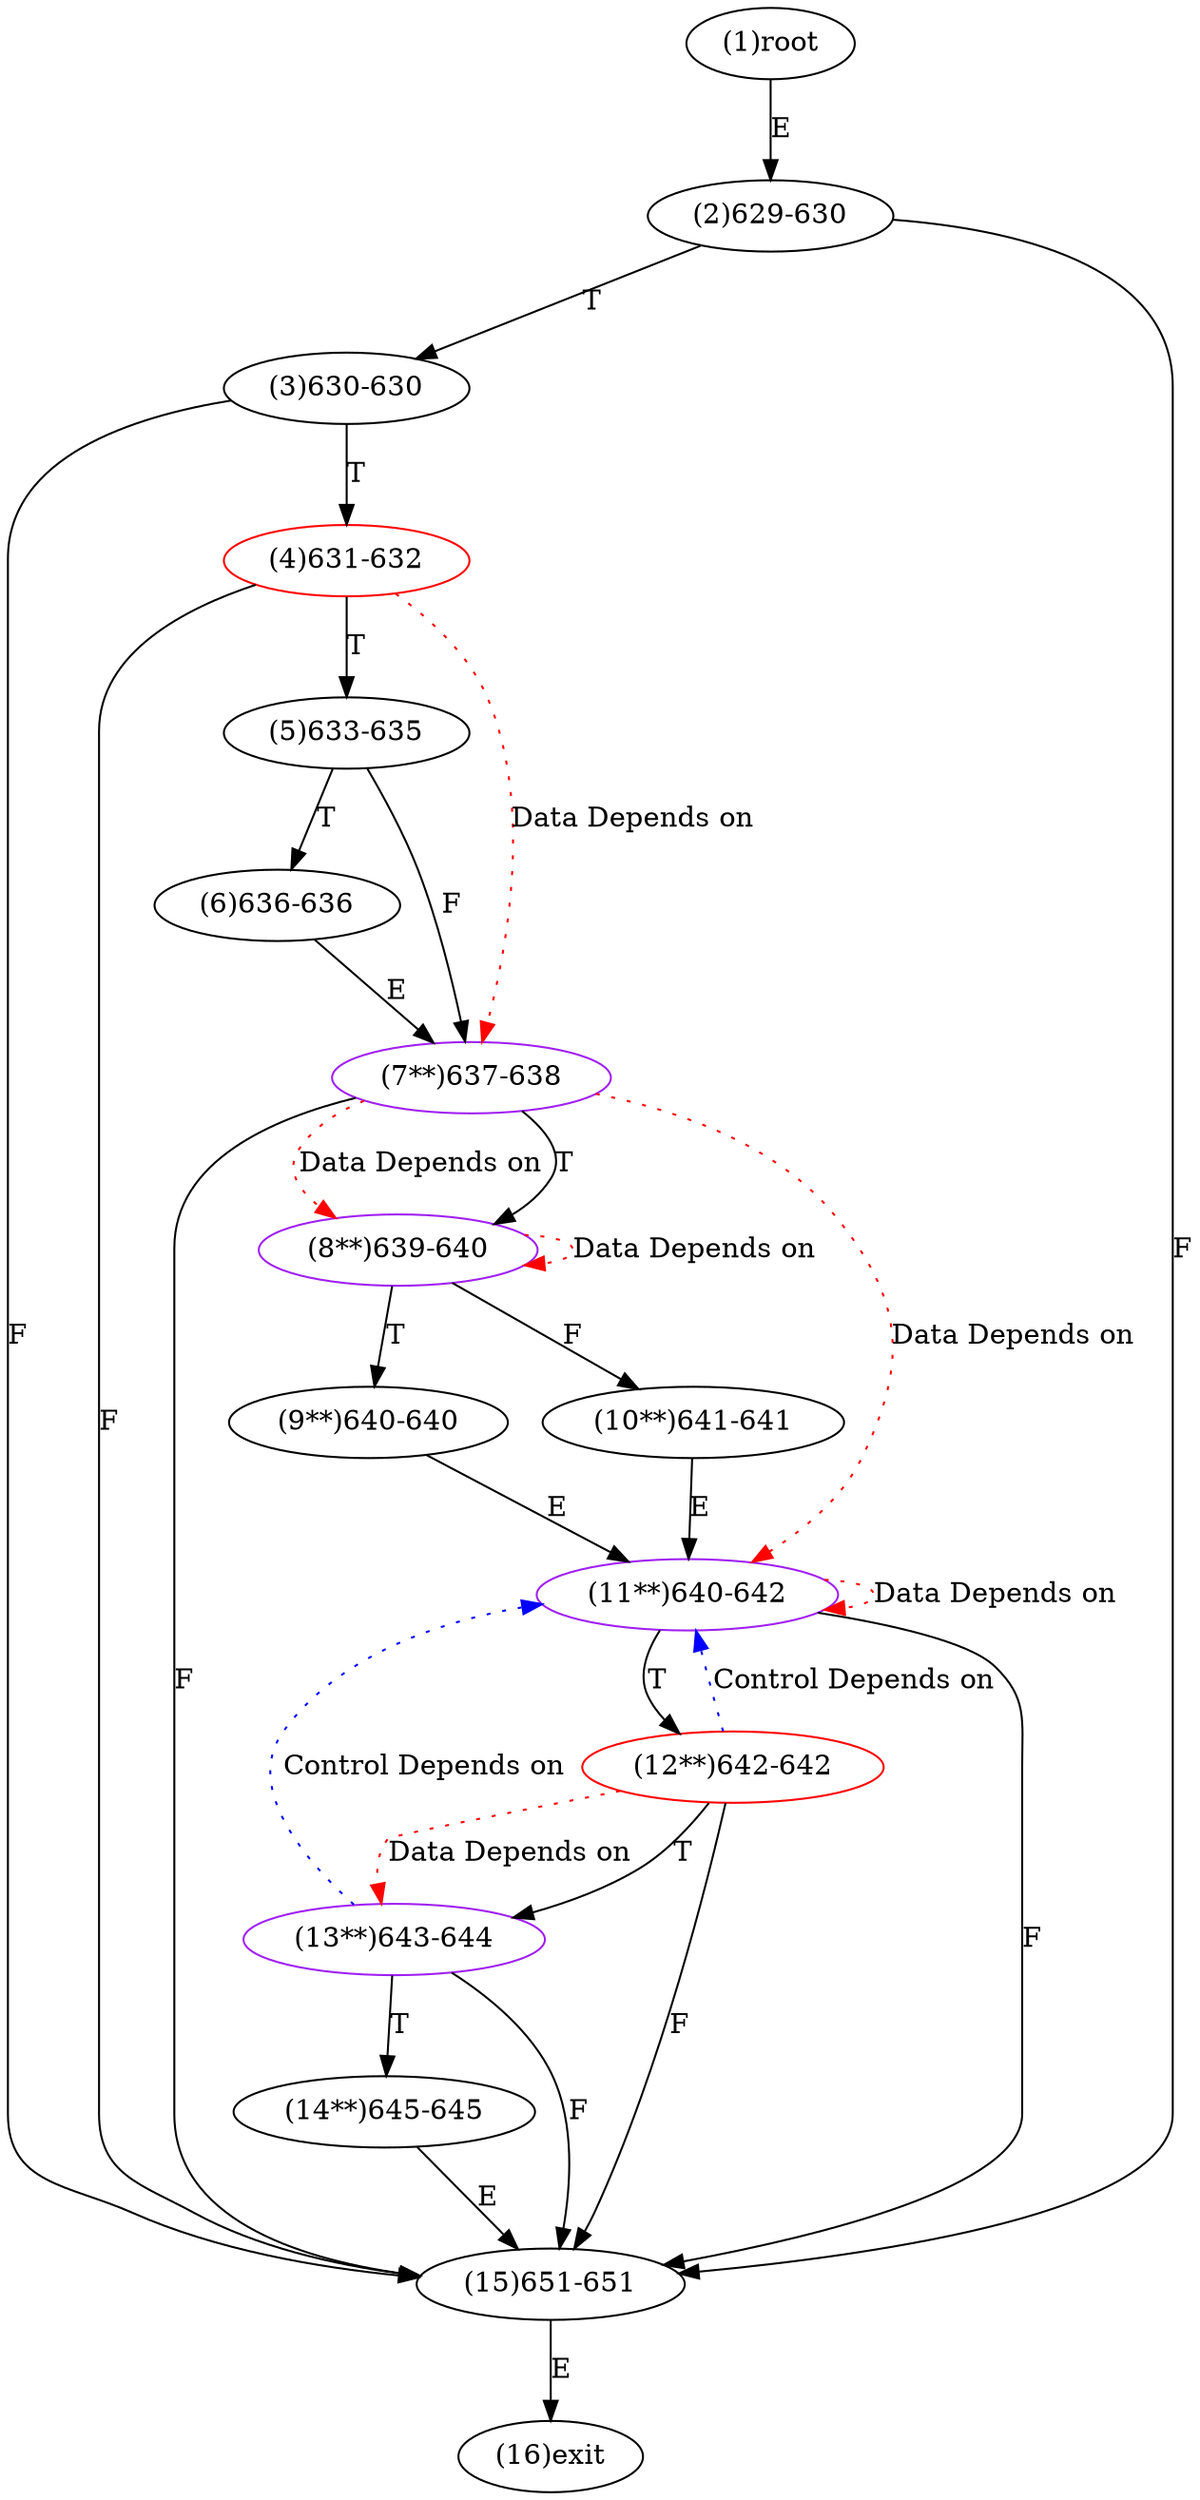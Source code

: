 digraph "" { 
1[ label="(1)root"];
2[ label="(2)629-630"];
3[ label="(3)630-630"];
4[ label="(4)631-632",color=red];
5[ label="(5)633-635"];
6[ label="(6)636-636"];
7[ label="(7**)637-638",color=purple];
8[ label="(8**)639-640",color=purple];
9[ label="(9**)640-640"];
10[ label="(10**)641-641"];
11[ label="(11**)640-642",color=purple];
12[ label="(12**)642-642",color=red];
13[ label="(13**)643-644",color=purple];
14[ label="(14**)645-645"];
15[ label="(15)651-651"];
16[ label="(16)exit"];
1->2[ label="E"];
2->15[ label="F"];
2->3[ label="T"];
3->15[ label="F"];
3->4[ label="T"];
4->15[ label="F"];
4->5[ label="T"];
5->7[ label="F"];
5->6[ label="T"];
6->7[ label="E"];
7->15[ label="F"];
7->8[ label="T"];
8->10[ label="F"];
8->9[ label="T"];
9->11[ label="E"];
10->11[ label="E"];
11->15[ label="F"];
11->12[ label="T"];
12->15[ label="F"];
12->13[ label="T"];
13->15[ label="F"];
13->14[ label="T"];
14->15[ label="E"];
15->16[ label="E"];
4->7[ color="red" label="Data Depends on" style = dotted ];
7->11[ color="red" label="Data Depends on" style = dotted ];
7->8[ color="red" label="Data Depends on" style = dotted ];
8->8[ color="red" label="Data Depends on" style = dotted ];
11->11[ color="red" label="Data Depends on" style = dotted ];
12->13[ color="red" label="Data Depends on" style = dotted ];
12->11[ color="blue" label="Control Depends on" style = dotted ];
13->11[ color="blue" label="Control Depends on" style = dotted ];
}